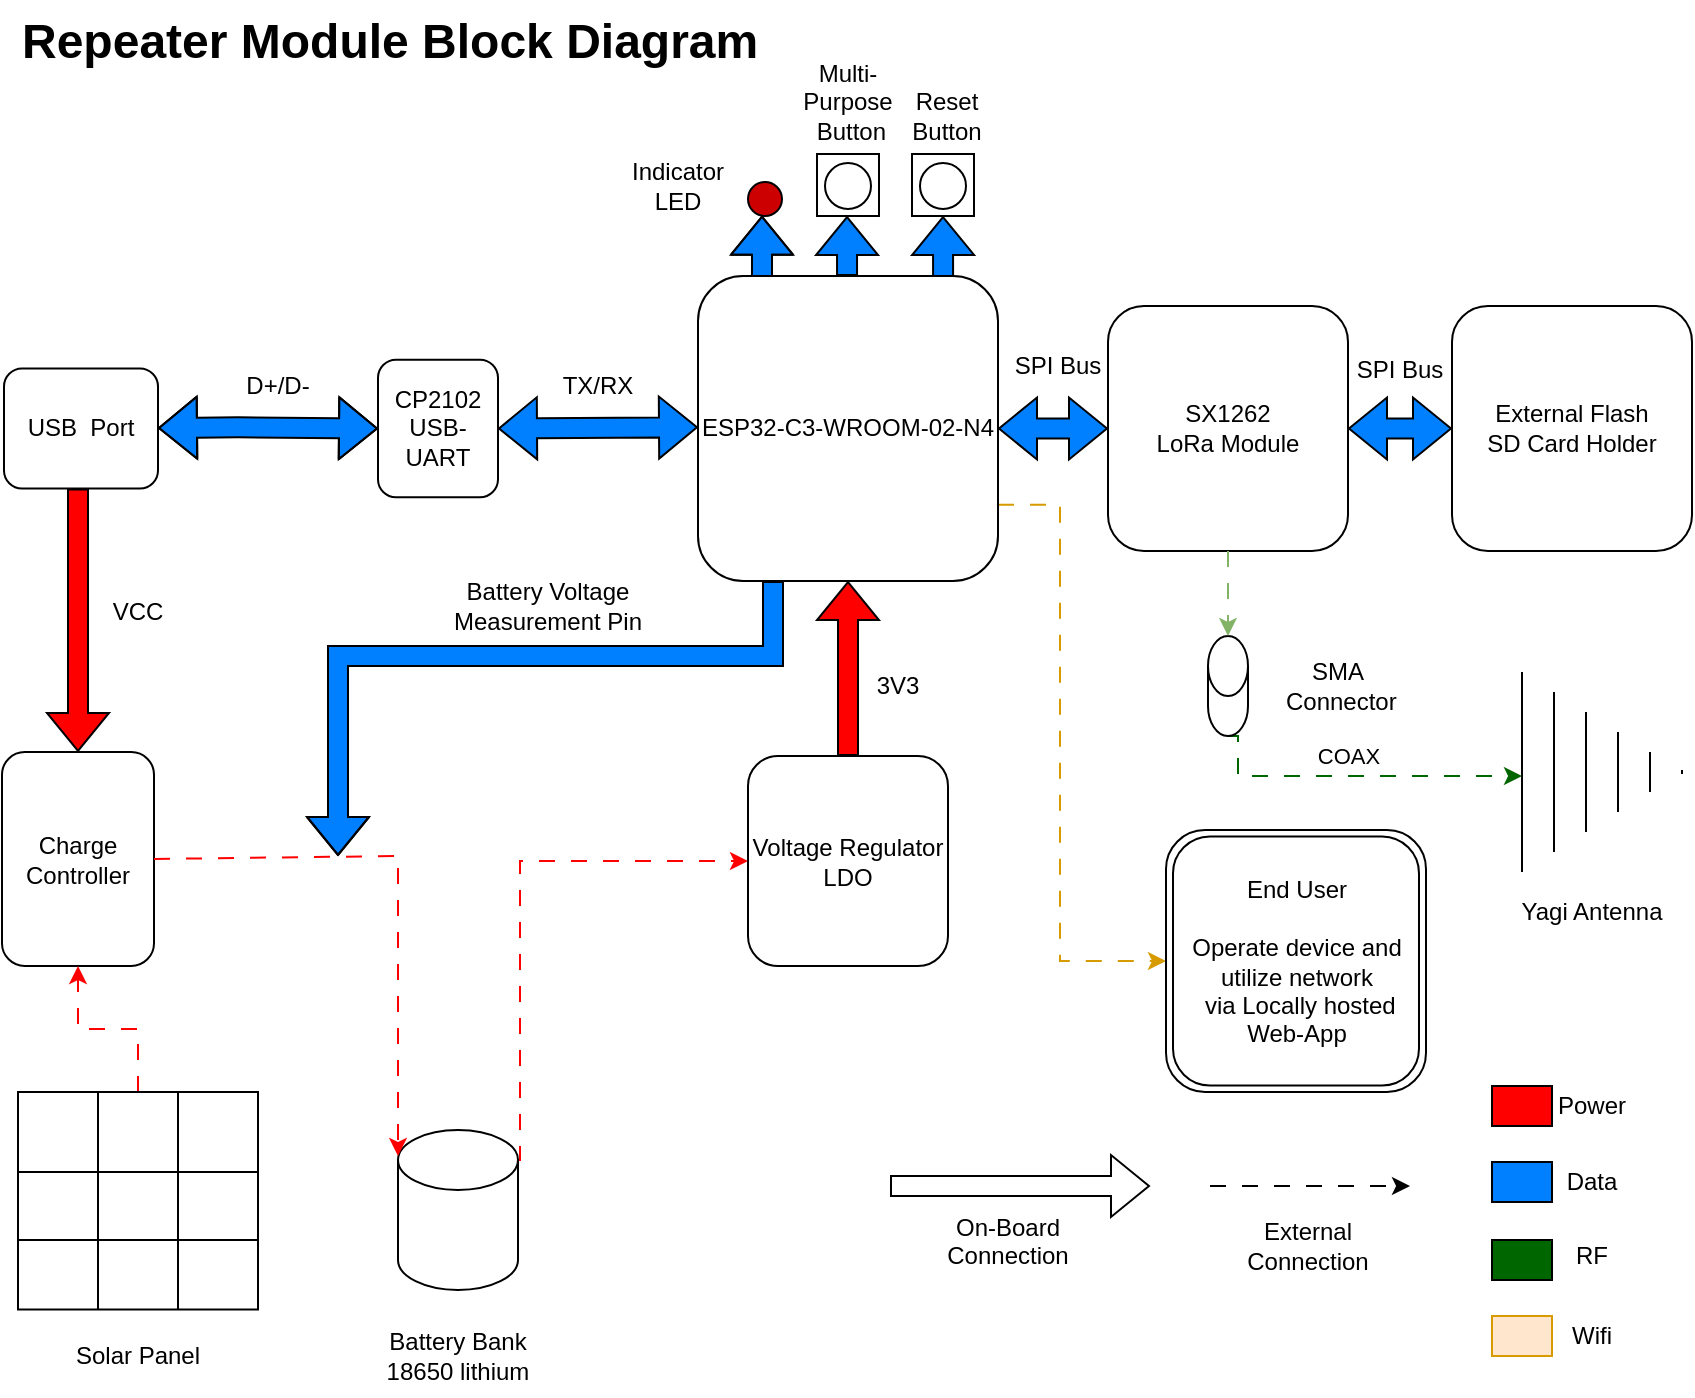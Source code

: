<mxfile version="24.7.12">
  <diagram name="Page-1" id="bAWNuwk2mVDMqg9bGHkL">
    <mxGraphModel dx="1434" dy="808" grid="0" gridSize="10" guides="1" tooltips="1" connect="1" arrows="1" fold="1" page="1" pageScale="1" pageWidth="850" pageHeight="1100" math="0" shadow="0">
      <root>
        <mxCell id="0" />
        <mxCell id="1" parent="0" />
        <mxCell id="Ar0c8oPVUMQDSsYsdo-V-5" value="USB &amp;nbsp;Port" style="rounded=1;whiteSpace=wrap;html=1;" parent="1" vertex="1">
          <mxGeometry x="3" y="256.25" width="77" height="60" as="geometry" />
        </mxCell>
        <mxCell id="Ar0c8oPVUMQDSsYsdo-V-7" value="CP2102&lt;div&gt;USB-UART&lt;/div&gt;" style="rounded=1;whiteSpace=wrap;html=1;" parent="1" vertex="1">
          <mxGeometry x="190" y="251.88" width="60" height="68.75" as="geometry" />
        </mxCell>
        <mxCell id="Ar0c8oPVUMQDSsYsdo-V-61" style="edgeStyle=orthogonalEdgeStyle;rounded=0;orthogonalLoop=1;jettySize=auto;html=1;exitX=0.25;exitY=1;exitDx=0;exitDy=0;shape=flexArrow;strokeColor=#000000;fillColor=#007FFF;" parent="1" source="Ar0c8oPVUMQDSsYsdo-V-8" edge="1">
          <mxGeometry relative="1" as="geometry">
            <mxPoint x="170" y="500" as="targetPoint" />
            <mxPoint x="387.5" y="380" as="sourcePoint" />
            <Array as="points">
              <mxPoint x="388" y="400" />
              <mxPoint x="170" y="400" />
            </Array>
          </mxGeometry>
        </mxCell>
        <mxCell id="Ar0c8oPVUMQDSsYsdo-V-99" style="edgeStyle=orthogonalEdgeStyle;rounded=0;orthogonalLoop=1;jettySize=auto;html=1;exitX=0.25;exitY=0;exitDx=0;exitDy=0;shape=flexArrow;fillColor=#007FFF;" parent="1" source="Ar0c8oPVUMQDSsYsdo-V-8" target="Ar0c8oPVUMQDSsYsdo-V-97" edge="1">
          <mxGeometry relative="1" as="geometry">
            <Array as="points">
              <mxPoint x="382" y="210" />
            </Array>
          </mxGeometry>
        </mxCell>
        <mxCell id="Ar0c8oPVUMQDSsYsdo-V-102" style="edgeStyle=orthogonalEdgeStyle;rounded=0;orthogonalLoop=1;jettySize=auto;html=1;exitX=0.817;exitY=0.007;exitDx=0;exitDy=0;entryX=0.5;entryY=1;entryDx=0;entryDy=0;shape=flexArrow;exitPerimeter=0;fillColor=#007FFF;" parent="1" source="Ar0c8oPVUMQDSsYsdo-V-8" target="Ar0c8oPVUMQDSsYsdo-V-100" edge="1">
          <mxGeometry relative="1" as="geometry" />
        </mxCell>
        <mxCell id="ZkNK1JgyBZcpypqjev8R-13" style="edgeStyle=orthogonalEdgeStyle;rounded=0;orthogonalLoop=1;jettySize=auto;html=1;exitX=1;exitY=0.75;exitDx=0;exitDy=0;entryX=0;entryY=0.5;entryDx=0;entryDy=0;dashed=1;dashPattern=8 8;fillColor=#ffe6cc;strokeColor=#d79b00;" edge="1" parent="1" source="Ar0c8oPVUMQDSsYsdo-V-8" target="ZkNK1JgyBZcpypqjev8R-6">
          <mxGeometry relative="1" as="geometry">
            <Array as="points">
              <mxPoint x="531" y="324" />
              <mxPoint x="531" y="553" />
            </Array>
          </mxGeometry>
        </mxCell>
        <mxCell id="Ar0c8oPVUMQDSsYsdo-V-8" value="ESP32-C3-WROOM-02-N4" style="rounded=1;whiteSpace=wrap;html=1;" parent="1" vertex="1">
          <mxGeometry x="350" y="210" width="150" height="152.5" as="geometry" />
        </mxCell>
        <mxCell id="Ar0c8oPVUMQDSsYsdo-V-9" value="External Flash&lt;div&gt;SD Card Holder&lt;/div&gt;" style="rounded=1;whiteSpace=wrap;html=1;" parent="1" vertex="1">
          <mxGeometry x="727" y="225" width="120" height="122.5" as="geometry" />
        </mxCell>
        <mxCell id="Ar0c8oPVUMQDSsYsdo-V-10" value="SX1262&lt;div&gt;LoRa Module&lt;/div&gt;" style="rounded=1;whiteSpace=wrap;html=1;" parent="1" vertex="1">
          <mxGeometry x="555" y="225" width="120" height="122.5" as="geometry" />
        </mxCell>
        <mxCell id="Ar0c8oPVUMQDSsYsdo-V-105" style="edgeStyle=orthogonalEdgeStyle;rounded=0;orthogonalLoop=1;jettySize=auto;html=1;exitX=1;exitY=0;exitDx=0;exitDy=15;exitPerimeter=0;entryX=0;entryY=0.5;entryDx=0;entryDy=0;dashed=1;dashPattern=8 8;strokeColor=#FF0000;" parent="1" source="Ar0c8oPVUMQDSsYsdo-V-11" target="Ar0c8oPVUMQDSsYsdo-V-21" edge="1">
          <mxGeometry relative="1" as="geometry">
            <mxPoint x="259.957" y="530.435" as="targetPoint" />
            <Array as="points">
              <mxPoint x="261" y="652" />
              <mxPoint x="261" y="502" />
            </Array>
          </mxGeometry>
        </mxCell>
        <mxCell id="Ar0c8oPVUMQDSsYsdo-V-11" value="" style="shape=cylinder3;whiteSpace=wrap;html=1;boundedLbl=1;backgroundOutline=1;size=15;" parent="1" vertex="1">
          <mxGeometry x="200" y="637" width="60" height="80" as="geometry" />
        </mxCell>
        <mxCell id="Ar0c8oPVUMQDSsYsdo-V-13" value="Charge Controller" style="rounded=1;whiteSpace=wrap;html=1;" parent="1" vertex="1">
          <mxGeometry x="2" y="448" width="76" height="107" as="geometry" />
        </mxCell>
        <mxCell id="Ar0c8oPVUMQDSsYsdo-V-14" value="" style="shape=flexArrow;endArrow=classic;startArrow=classic;html=1;rounded=0;entryX=0;entryY=0.5;entryDx=0;entryDy=0;fillColor=#007FFF;" parent="1" target="Ar0c8oPVUMQDSsYsdo-V-7" edge="1">
          <mxGeometry width="100" height="100" relative="1" as="geometry">
            <mxPoint x="80" y="286" as="sourcePoint" />
            <mxPoint x="180" y="285.66" as="targetPoint" />
            <Array as="points">
              <mxPoint x="120" y="285.66" />
            </Array>
          </mxGeometry>
        </mxCell>
        <mxCell id="Ar0c8oPVUMQDSsYsdo-V-16" value="" style="shape=flexArrow;endArrow=classic;startArrow=classic;html=1;rounded=0;exitX=1;exitY=0.5;exitDx=0;exitDy=0;fillColor=#007FFF;" parent="1" source="Ar0c8oPVUMQDSsYsdo-V-7" edge="1">
          <mxGeometry width="100" height="100" relative="1" as="geometry">
            <mxPoint x="260" y="286" as="sourcePoint" />
            <mxPoint x="350" y="285.66" as="targetPoint" />
          </mxGeometry>
        </mxCell>
        <mxCell id="Ar0c8oPVUMQDSsYsdo-V-17" value="D+/D-" style="text;html=1;align=center;verticalAlign=middle;whiteSpace=wrap;rounded=0;" parent="1" vertex="1">
          <mxGeometry x="110" y="250" width="60" height="30" as="geometry" />
        </mxCell>
        <mxCell id="Ar0c8oPVUMQDSsYsdo-V-18" value="TX/RX" style="text;html=1;align=center;verticalAlign=middle;whiteSpace=wrap;rounded=0;" parent="1" vertex="1">
          <mxGeometry x="270" y="250" width="60" height="30" as="geometry" />
        </mxCell>
        <mxCell id="Ar0c8oPVUMQDSsYsdo-V-19" value="" style="shape=flexArrow;endArrow=classic;html=1;rounded=0;entryX=0.5;entryY=0;entryDx=0;entryDy=0;fillColor=#FF0000;" parent="1" target="Ar0c8oPVUMQDSsYsdo-V-13" edge="1">
          <mxGeometry width="50" height="50" relative="1" as="geometry">
            <mxPoint x="40" y="316.25" as="sourcePoint" />
            <mxPoint x="20" y="426.25" as="targetPoint" />
          </mxGeometry>
        </mxCell>
        <mxCell id="Ar0c8oPVUMQDSsYsdo-V-20" value="VCC" style="text;html=1;align=center;verticalAlign=middle;whiteSpace=wrap;rounded=0;" parent="1" vertex="1">
          <mxGeometry x="40" y="362.5" width="60" height="30" as="geometry" />
        </mxCell>
        <mxCell id="Ar0c8oPVUMQDSsYsdo-V-29" style="edgeStyle=orthogonalEdgeStyle;rounded=0;orthogonalLoop=1;jettySize=auto;html=1;exitX=0.5;exitY=0;exitDx=0;exitDy=0;entryX=0.5;entryY=1;entryDx=0;entryDy=0;shape=flexArrow;fillColor=#FF0000;" parent="1" source="Ar0c8oPVUMQDSsYsdo-V-21" target="Ar0c8oPVUMQDSsYsdo-V-8" edge="1">
          <mxGeometry relative="1" as="geometry" />
        </mxCell>
        <mxCell id="Ar0c8oPVUMQDSsYsdo-V-21" value="Voltage Regulator&lt;div&gt;LDO&lt;/div&gt;" style="rounded=1;whiteSpace=wrap;html=1;" parent="1" vertex="1">
          <mxGeometry x="375" y="450" width="100" height="105" as="geometry" />
        </mxCell>
        <mxCell id="Ar0c8oPVUMQDSsYsdo-V-30" value="3V3" style="text;html=1;align=center;verticalAlign=middle;whiteSpace=wrap;rounded=0;" parent="1" vertex="1">
          <mxGeometry x="420" y="400" width="60" height="30" as="geometry" />
        </mxCell>
        <mxCell id="Ar0c8oPVUMQDSsYsdo-V-34" value="SPI Bus" style="text;html=1;align=center;verticalAlign=middle;whiteSpace=wrap;rounded=0;" parent="1" vertex="1">
          <mxGeometry x="500" y="240" width="60" height="30" as="geometry" />
        </mxCell>
        <mxCell id="Ar0c8oPVUMQDSsYsdo-V-35" value="SPI Bus" style="text;html=1;align=center;verticalAlign=middle;whiteSpace=wrap;rounded=0;" parent="1" vertex="1">
          <mxGeometry x="671" y="242" width="60" height="30" as="geometry" />
        </mxCell>
        <mxCell id="Ar0c8oPVUMQDSsYsdo-V-36" value="&lt;h1 style=&quot;margin-top: 0px;&quot;&gt;Repeater Module Block Diagram&lt;/h1&gt;" style="text;html=1;whiteSpace=wrap;overflow=hidden;rounded=0;" parent="1" vertex="1">
          <mxGeometry x="10" y="72" width="480" height="50" as="geometry" />
        </mxCell>
        <mxCell id="Ar0c8oPVUMQDSsYsdo-V-38" value="Battery Bank&lt;div&gt;18650 lithium&lt;/div&gt;" style="text;html=1;align=center;verticalAlign=middle;whiteSpace=wrap;rounded=0;" parent="1" vertex="1">
          <mxGeometry x="170" y="730" width="120" height="40" as="geometry" />
        </mxCell>
        <mxCell id="Ar0c8oPVUMQDSsYsdo-V-57" style="edgeStyle=orthogonalEdgeStyle;rounded=0;orthogonalLoop=1;jettySize=auto;html=1;exitX=0.5;exitY=0;exitDx=0;exitDy=0;entryX=0.5;entryY=1;entryDx=0;entryDy=0;dashed=1;dashPattern=8 8;strokeColor=#FF0000;" parent="1" source="Ar0c8oPVUMQDSsYsdo-V-40" target="Ar0c8oPVUMQDSsYsdo-V-13" edge="1">
          <mxGeometry relative="1" as="geometry" />
        </mxCell>
        <mxCell id="Ar0c8oPVUMQDSsYsdo-V-40" value="" style="shape=table;startSize=0;container=1;collapsible=0;childLayout=tableLayout;fontSize=16;" parent="1" vertex="1">
          <mxGeometry x="10" y="618" width="120" height="108.8" as="geometry" />
        </mxCell>
        <mxCell id="Ar0c8oPVUMQDSsYsdo-V-41" value="" style="shape=tableRow;horizontal=0;startSize=0;swimlaneHead=0;swimlaneBody=0;strokeColor=inherit;top=0;left=0;bottom=0;right=0;collapsible=0;dropTarget=0;fillColor=none;points=[[0,0.5],[1,0.5]];portConstraint=eastwest;fontSize=16;" parent="Ar0c8oPVUMQDSsYsdo-V-40" vertex="1">
          <mxGeometry width="120" height="40" as="geometry" />
        </mxCell>
        <mxCell id="Ar0c8oPVUMQDSsYsdo-V-42" value="" style="shape=partialRectangle;html=1;whiteSpace=wrap;connectable=0;strokeColor=inherit;overflow=hidden;fillColor=none;top=0;left=0;bottom=0;right=0;pointerEvents=1;fontSize=16;" parent="Ar0c8oPVUMQDSsYsdo-V-41" vertex="1">
          <mxGeometry width="40" height="40" as="geometry">
            <mxRectangle width="40" height="40" as="alternateBounds" />
          </mxGeometry>
        </mxCell>
        <mxCell id="Ar0c8oPVUMQDSsYsdo-V-43" value="" style="shape=partialRectangle;html=1;whiteSpace=wrap;connectable=0;strokeColor=inherit;overflow=hidden;fillColor=none;top=0;left=0;bottom=0;right=0;pointerEvents=1;fontSize=16;" parent="Ar0c8oPVUMQDSsYsdo-V-41" vertex="1">
          <mxGeometry x="40" width="40" height="40" as="geometry">
            <mxRectangle width="40" height="40" as="alternateBounds" />
          </mxGeometry>
        </mxCell>
        <mxCell id="Ar0c8oPVUMQDSsYsdo-V-44" value="" style="shape=partialRectangle;html=1;whiteSpace=wrap;connectable=0;strokeColor=inherit;overflow=hidden;fillColor=none;top=0;left=0;bottom=0;right=0;pointerEvents=1;fontSize=16;" parent="Ar0c8oPVUMQDSsYsdo-V-41" vertex="1">
          <mxGeometry x="80" width="40" height="40" as="geometry">
            <mxRectangle width="40" height="40" as="alternateBounds" />
          </mxGeometry>
        </mxCell>
        <mxCell id="Ar0c8oPVUMQDSsYsdo-V-45" value="" style="shape=tableRow;horizontal=0;startSize=0;swimlaneHead=0;swimlaneBody=0;strokeColor=inherit;top=0;left=0;bottom=0;right=0;collapsible=0;dropTarget=0;fillColor=none;points=[[0,0.5],[1,0.5]];portConstraint=eastwest;fontSize=16;" parent="Ar0c8oPVUMQDSsYsdo-V-40" vertex="1">
          <mxGeometry y="40" width="120" height="34" as="geometry" />
        </mxCell>
        <mxCell id="Ar0c8oPVUMQDSsYsdo-V-46" value="" style="shape=partialRectangle;html=1;whiteSpace=wrap;connectable=0;strokeColor=inherit;overflow=hidden;fillColor=none;top=0;left=0;bottom=0;right=0;pointerEvents=1;fontSize=16;" parent="Ar0c8oPVUMQDSsYsdo-V-45" vertex="1">
          <mxGeometry width="40" height="34" as="geometry">
            <mxRectangle width="40" height="34" as="alternateBounds" />
          </mxGeometry>
        </mxCell>
        <mxCell id="Ar0c8oPVUMQDSsYsdo-V-47" value="" style="shape=partialRectangle;html=1;whiteSpace=wrap;connectable=0;strokeColor=inherit;overflow=hidden;fillColor=none;top=0;left=0;bottom=0;right=0;pointerEvents=1;fontSize=16;" parent="Ar0c8oPVUMQDSsYsdo-V-45" vertex="1">
          <mxGeometry x="40" width="40" height="34" as="geometry">
            <mxRectangle width="40" height="34" as="alternateBounds" />
          </mxGeometry>
        </mxCell>
        <mxCell id="Ar0c8oPVUMQDSsYsdo-V-48" value="" style="shape=partialRectangle;html=1;whiteSpace=wrap;connectable=0;strokeColor=inherit;overflow=hidden;fillColor=none;top=0;left=0;bottom=0;right=0;pointerEvents=1;fontSize=16;" parent="Ar0c8oPVUMQDSsYsdo-V-45" vertex="1">
          <mxGeometry x="80" width="40" height="34" as="geometry">
            <mxRectangle width="40" height="34" as="alternateBounds" />
          </mxGeometry>
        </mxCell>
        <mxCell id="Ar0c8oPVUMQDSsYsdo-V-49" value="" style="shape=tableRow;horizontal=0;startSize=0;swimlaneHead=0;swimlaneBody=0;strokeColor=inherit;top=0;left=0;bottom=0;right=0;collapsible=0;dropTarget=0;fillColor=none;points=[[0,0.5],[1,0.5]];portConstraint=eastwest;fontSize=16;" parent="Ar0c8oPVUMQDSsYsdo-V-40" vertex="1">
          <mxGeometry y="74" width="120" height="35" as="geometry" />
        </mxCell>
        <mxCell id="Ar0c8oPVUMQDSsYsdo-V-50" value="" style="shape=partialRectangle;html=1;whiteSpace=wrap;connectable=0;strokeColor=inherit;overflow=hidden;fillColor=none;top=0;left=0;bottom=0;right=0;pointerEvents=1;fontSize=16;" parent="Ar0c8oPVUMQDSsYsdo-V-49" vertex="1">
          <mxGeometry width="40" height="35" as="geometry">
            <mxRectangle width="40" height="35" as="alternateBounds" />
          </mxGeometry>
        </mxCell>
        <mxCell id="Ar0c8oPVUMQDSsYsdo-V-51" value="" style="shape=partialRectangle;html=1;whiteSpace=wrap;connectable=0;strokeColor=inherit;overflow=hidden;fillColor=none;top=0;left=0;bottom=0;right=0;pointerEvents=1;fontSize=16;" parent="Ar0c8oPVUMQDSsYsdo-V-49" vertex="1">
          <mxGeometry x="40" width="40" height="35" as="geometry">
            <mxRectangle width="40" height="35" as="alternateBounds" />
          </mxGeometry>
        </mxCell>
        <mxCell id="Ar0c8oPVUMQDSsYsdo-V-52" value="" style="shape=partialRectangle;html=1;whiteSpace=wrap;connectable=0;strokeColor=inherit;overflow=hidden;fillColor=none;top=0;left=0;bottom=0;right=0;pointerEvents=1;fontSize=16;" parent="Ar0c8oPVUMQDSsYsdo-V-49" vertex="1">
          <mxGeometry x="80" width="40" height="35" as="geometry">
            <mxRectangle width="40" height="35" as="alternateBounds" />
          </mxGeometry>
        </mxCell>
        <mxCell id="Ar0c8oPVUMQDSsYsdo-V-53" value="" style="endArrow=classic;html=1;rounded=0;dashed=1;dashPattern=8 8;strokeColor=#FF0000;exitX=1;exitY=0.5;exitDx=0;exitDy=0;" parent="1" source="Ar0c8oPVUMQDSsYsdo-V-13" edge="1">
          <mxGeometry width="50" height="50" relative="1" as="geometry">
            <mxPoint x="90" y="500" as="sourcePoint" />
            <mxPoint x="200" y="650" as="targetPoint" />
            <Array as="points">
              <mxPoint x="200" y="500" />
            </Array>
          </mxGeometry>
        </mxCell>
        <mxCell id="Ar0c8oPVUMQDSsYsdo-V-55" value="Solar Panel" style="text;html=1;align=center;verticalAlign=middle;whiteSpace=wrap;rounded=0;" parent="1" vertex="1">
          <mxGeometry x="10" y="730" width="120" height="40" as="geometry" />
        </mxCell>
        <mxCell id="Ar0c8oPVUMQDSsYsdo-V-60" value="Indicator LED" style="text;html=1;align=center;verticalAlign=middle;whiteSpace=wrap;rounded=0;fillColor=default;" parent="1" vertex="1">
          <mxGeometry x="310" y="150" width="60" height="30" as="geometry" />
        </mxCell>
        <mxCell id="Ar0c8oPVUMQDSsYsdo-V-69" style="edgeStyle=orthogonalEdgeStyle;rounded=0;orthogonalLoop=1;jettySize=auto;html=1;exitX=0.5;exitY=1;exitDx=0;exitDy=0;exitPerimeter=0;dashed=1;dashPattern=8 8;strokeColor=#006600;" parent="1" source="Ar0c8oPVUMQDSsYsdo-V-62" edge="1">
          <mxGeometry relative="1" as="geometry">
            <mxPoint x="762" y="460" as="targetPoint" />
            <Array as="points">
              <mxPoint x="620" y="460" />
            </Array>
          </mxGeometry>
        </mxCell>
        <mxCell id="Ar0c8oPVUMQDSsYsdo-V-70" value="COAX" style="edgeLabel;html=1;align=center;verticalAlign=middle;resizable=0;points=[];" parent="Ar0c8oPVUMQDSsYsdo-V-69" vertex="1" connectable="0">
          <mxGeometry x="0.171" relative="1" as="geometry">
            <mxPoint x="-18" y="-10" as="offset" />
          </mxGeometry>
        </mxCell>
        <mxCell id="Ar0c8oPVUMQDSsYsdo-V-62" value="" style="shape=cylinder3;whiteSpace=wrap;html=1;boundedLbl=1;backgroundOutline=1;size=15;" parent="1" vertex="1">
          <mxGeometry x="605" y="390" width="20" height="50" as="geometry" />
        </mxCell>
        <mxCell id="Ar0c8oPVUMQDSsYsdo-V-64" value="SMA &amp;nbsp;Connector" style="text;html=1;align=center;verticalAlign=middle;whiteSpace=wrap;rounded=0;" parent="1" vertex="1">
          <mxGeometry x="640" y="400" width="60" height="30" as="geometry" />
        </mxCell>
        <mxCell id="Ar0c8oPVUMQDSsYsdo-V-65" value="Battery Voltage Measurement Pin" style="text;html=1;align=center;verticalAlign=middle;whiteSpace=wrap;rounded=0;" parent="1" vertex="1">
          <mxGeometry x="220" y="360" width="110" height="30" as="geometry" />
        </mxCell>
        <mxCell id="Ar0c8oPVUMQDSsYsdo-V-67" style="edgeStyle=orthogonalEdgeStyle;rounded=0;orthogonalLoop=1;jettySize=auto;html=1;exitX=0.5;exitY=1;exitDx=0;exitDy=0;entryX=0.5;entryY=0;entryDx=0;entryDy=0;entryPerimeter=0;fillColor=#d5e8d4;dashed=1;dashPattern=8 8;strokeColor=#82b366;" parent="1" source="Ar0c8oPVUMQDSsYsdo-V-10" target="Ar0c8oPVUMQDSsYsdo-V-62" edge="1">
          <mxGeometry relative="1" as="geometry" />
        </mxCell>
        <mxCell id="Ar0c8oPVUMQDSsYsdo-V-68" value="" style="shape=mxgraph.arrows2.wedgeArrowDashed2;html=1;bendable=0;startWidth=50;stepSize=15;rounded=0;" parent="1" edge="1">
          <mxGeometry width="100" height="100" relative="1" as="geometry">
            <mxPoint x="762" y="458" as="sourcePoint" />
            <mxPoint x="842" y="458" as="targetPoint" />
          </mxGeometry>
        </mxCell>
        <mxCell id="Ar0c8oPVUMQDSsYsdo-V-71" value="Yagi Antenna" style="text;html=1;align=center;verticalAlign=middle;whiteSpace=wrap;rounded=0;" parent="1" vertex="1">
          <mxGeometry x="747" y="513" width="100" height="30" as="geometry" />
        </mxCell>
        <mxCell id="Ar0c8oPVUMQDSsYsdo-V-72" value="" style="shape=flexArrow;endArrow=classic;html=1;rounded=0;" parent="1" edge="1">
          <mxGeometry width="50" height="50" relative="1" as="geometry">
            <mxPoint x="446" y="665" as="sourcePoint" />
            <mxPoint x="576" y="665" as="targetPoint" />
          </mxGeometry>
        </mxCell>
        <mxCell id="Ar0c8oPVUMQDSsYsdo-V-74" value="On-Board Connection&lt;div&gt;&lt;br&gt;&lt;/div&gt;" style="text;html=1;align=center;verticalAlign=middle;whiteSpace=wrap;rounded=0;" parent="1" vertex="1">
          <mxGeometry x="475" y="685" width="60" height="30" as="geometry" />
        </mxCell>
        <mxCell id="Ar0c8oPVUMQDSsYsdo-V-75" value="" style="endArrow=classic;html=1;rounded=0;dashed=1;dashPattern=8 8;" parent="1" edge="1">
          <mxGeometry width="50" height="50" relative="1" as="geometry">
            <mxPoint x="606" y="665" as="sourcePoint" />
            <mxPoint x="706" y="665" as="targetPoint" />
          </mxGeometry>
        </mxCell>
        <mxCell id="Ar0c8oPVUMQDSsYsdo-V-76" value="External Connection" style="text;html=1;align=center;verticalAlign=middle;whiteSpace=wrap;rounded=0;" parent="1" vertex="1">
          <mxGeometry x="625" y="680" width="60" height="30" as="geometry" />
        </mxCell>
        <mxCell id="Ar0c8oPVUMQDSsYsdo-V-79" value="" style="shape=flexArrow;endArrow=classic;startArrow=classic;html=1;rounded=0;entryX=0;entryY=0.5;entryDx=0;entryDy=0;exitX=1;exitY=0.5;exitDx=0;exitDy=0;strokeColor=default;fillColor=#007FFF;" parent="1" source="Ar0c8oPVUMQDSsYsdo-V-8" target="Ar0c8oPVUMQDSsYsdo-V-10" edge="1">
          <mxGeometry width="100" height="100" relative="1" as="geometry">
            <mxPoint x="440" y="410" as="sourcePoint" />
            <mxPoint x="540" y="310" as="targetPoint" />
          </mxGeometry>
        </mxCell>
        <mxCell id="Ar0c8oPVUMQDSsYsdo-V-80" value="" style="shape=flexArrow;endArrow=classic;startArrow=classic;html=1;rounded=0;entryX=0;entryY=0.5;entryDx=0;entryDy=0;exitX=1;exitY=0.5;exitDx=0;exitDy=0;strokeColor=default;fillColor=#007FFF;" parent="1" source="Ar0c8oPVUMQDSsYsdo-V-10" target="Ar0c8oPVUMQDSsYsdo-V-9" edge="1">
          <mxGeometry width="100" height="100" relative="1" as="geometry">
            <mxPoint x="340" y="420" as="sourcePoint" />
            <mxPoint x="440" y="320" as="targetPoint" />
          </mxGeometry>
        </mxCell>
        <mxCell id="Ar0c8oPVUMQDSsYsdo-V-81" value="" style="rounded=0;whiteSpace=wrap;html=1;fillColor=#FF0000;" parent="1" vertex="1">
          <mxGeometry x="747" y="615" width="30" height="20" as="geometry" />
        </mxCell>
        <mxCell id="Ar0c8oPVUMQDSsYsdo-V-82" value="" style="rounded=0;whiteSpace=wrap;html=1;fillColor=#007FFF;" parent="1" vertex="1">
          <mxGeometry x="747" y="653" width="30" height="20" as="geometry" />
        </mxCell>
        <mxCell id="Ar0c8oPVUMQDSsYsdo-V-83" value="" style="rounded=0;whiteSpace=wrap;html=1;fillColor=#006600;" parent="1" vertex="1">
          <mxGeometry x="747" y="692" width="30" height="20" as="geometry" />
        </mxCell>
        <mxCell id="Ar0c8oPVUMQDSsYsdo-V-84" value="Power" style="text;html=1;align=center;verticalAlign=middle;whiteSpace=wrap;rounded=0;" parent="1" vertex="1">
          <mxGeometry x="767" y="610" width="60" height="30" as="geometry" />
        </mxCell>
        <mxCell id="Ar0c8oPVUMQDSsYsdo-V-85" value="Data" style="text;html=1;align=center;verticalAlign=middle;whiteSpace=wrap;rounded=0;" parent="1" vertex="1">
          <mxGeometry x="767" y="648" width="60" height="30" as="geometry" />
        </mxCell>
        <mxCell id="Ar0c8oPVUMQDSsYsdo-V-86" value="RF" style="text;html=1;align=center;verticalAlign=middle;whiteSpace=wrap;rounded=0;" parent="1" vertex="1">
          <mxGeometry x="767" y="685" width="60" height="30" as="geometry" />
        </mxCell>
        <mxCell id="Ar0c8oPVUMQDSsYsdo-V-97" value="" style="ellipse;whiteSpace=wrap;html=1;aspect=fixed;fillColor=#CC0000;" parent="1" vertex="1">
          <mxGeometry x="375" y="163" width="17" height="17" as="geometry" />
        </mxCell>
        <mxCell id="Ar0c8oPVUMQDSsYsdo-V-100" value="" style="whiteSpace=wrap;html=1;aspect=fixed;" parent="1" vertex="1">
          <mxGeometry x="457" y="149" width="31" height="31" as="geometry" />
        </mxCell>
        <mxCell id="Ar0c8oPVUMQDSsYsdo-V-101" value="" style="ellipse;whiteSpace=wrap;html=1;aspect=fixed;" parent="1" vertex="1">
          <mxGeometry x="461" y="153.5" width="23" height="23" as="geometry" />
        </mxCell>
        <mxCell id="Ar0c8oPVUMQDSsYsdo-V-104" value="Multi-Purpose&lt;div&gt;&lt;div&gt;&lt;div&gt;&amp;nbsp;Button&lt;/div&gt;&lt;/div&gt;&lt;/div&gt;" style="text;html=1;align=center;verticalAlign=middle;whiteSpace=wrap;rounded=0;" parent="1" vertex="1">
          <mxGeometry x="392" y="104" width="66" height="37" as="geometry" />
        </mxCell>
        <mxCell id="ZkNK1JgyBZcpypqjev8R-2" value="" style="whiteSpace=wrap;html=1;aspect=fixed;" vertex="1" parent="1">
          <mxGeometry x="409.5" y="149" width="31" height="31" as="geometry" />
        </mxCell>
        <mxCell id="ZkNK1JgyBZcpypqjev8R-3" value="" style="ellipse;whiteSpace=wrap;html=1;aspect=fixed;" vertex="1" parent="1">
          <mxGeometry x="413.5" y="153.5" width="23" height="23" as="geometry" />
        </mxCell>
        <mxCell id="ZkNK1JgyBZcpypqjev8R-4" style="edgeStyle=orthogonalEdgeStyle;rounded=0;orthogonalLoop=1;jettySize=auto;html=1;exitX=0.817;exitY=0.007;exitDx=0;exitDy=0;entryX=0.5;entryY=1;entryDx=0;entryDy=0;shape=flexArrow;exitPerimeter=0;fillColor=#007FFF;" edge="1" parent="1">
          <mxGeometry relative="1" as="geometry">
            <mxPoint x="424.52" y="210" as="sourcePoint" />
            <mxPoint x="424.52" y="180" as="targetPoint" />
          </mxGeometry>
        </mxCell>
        <mxCell id="ZkNK1JgyBZcpypqjev8R-5" value="Reset Button" style="text;html=1;align=center;verticalAlign=middle;whiteSpace=wrap;rounded=0;" vertex="1" parent="1">
          <mxGeometry x="440.5" y="119" width="67" height="22" as="geometry" />
        </mxCell>
        <mxCell id="ZkNK1JgyBZcpypqjev8R-6" value="" style="rounded=1;whiteSpace=wrap;html=1;" vertex="1" parent="1">
          <mxGeometry x="584" y="487" width="130" height="131" as="geometry" />
        </mxCell>
        <mxCell id="ZkNK1JgyBZcpypqjev8R-9" value="" style="rounded=0;whiteSpace=wrap;html=1;fillColor=#ffe6cc;strokeColor=#d79b00;" vertex="1" parent="1">
          <mxGeometry x="747" y="730" width="30" height="20" as="geometry" />
        </mxCell>
        <mxCell id="ZkNK1JgyBZcpypqjev8R-10" value="Wifi" style="text;html=1;align=center;verticalAlign=middle;whiteSpace=wrap;rounded=0;" vertex="1" parent="1">
          <mxGeometry x="767" y="725" width="60" height="30" as="geometry" />
        </mxCell>
        <mxCell id="ZkNK1JgyBZcpypqjev8R-12" value="End User&lt;div&gt;&lt;br&gt;&lt;div&gt;Operate device and utilize network&lt;/div&gt;&lt;div&gt;&amp;nbsp;via Locally hosted Web-App&lt;/div&gt;&lt;/div&gt;" style="rounded=1;whiteSpace=wrap;html=1;" vertex="1" parent="1">
          <mxGeometry x="587.5" y="490.25" width="123" height="124.5" as="geometry" />
        </mxCell>
      </root>
    </mxGraphModel>
  </diagram>
</mxfile>
